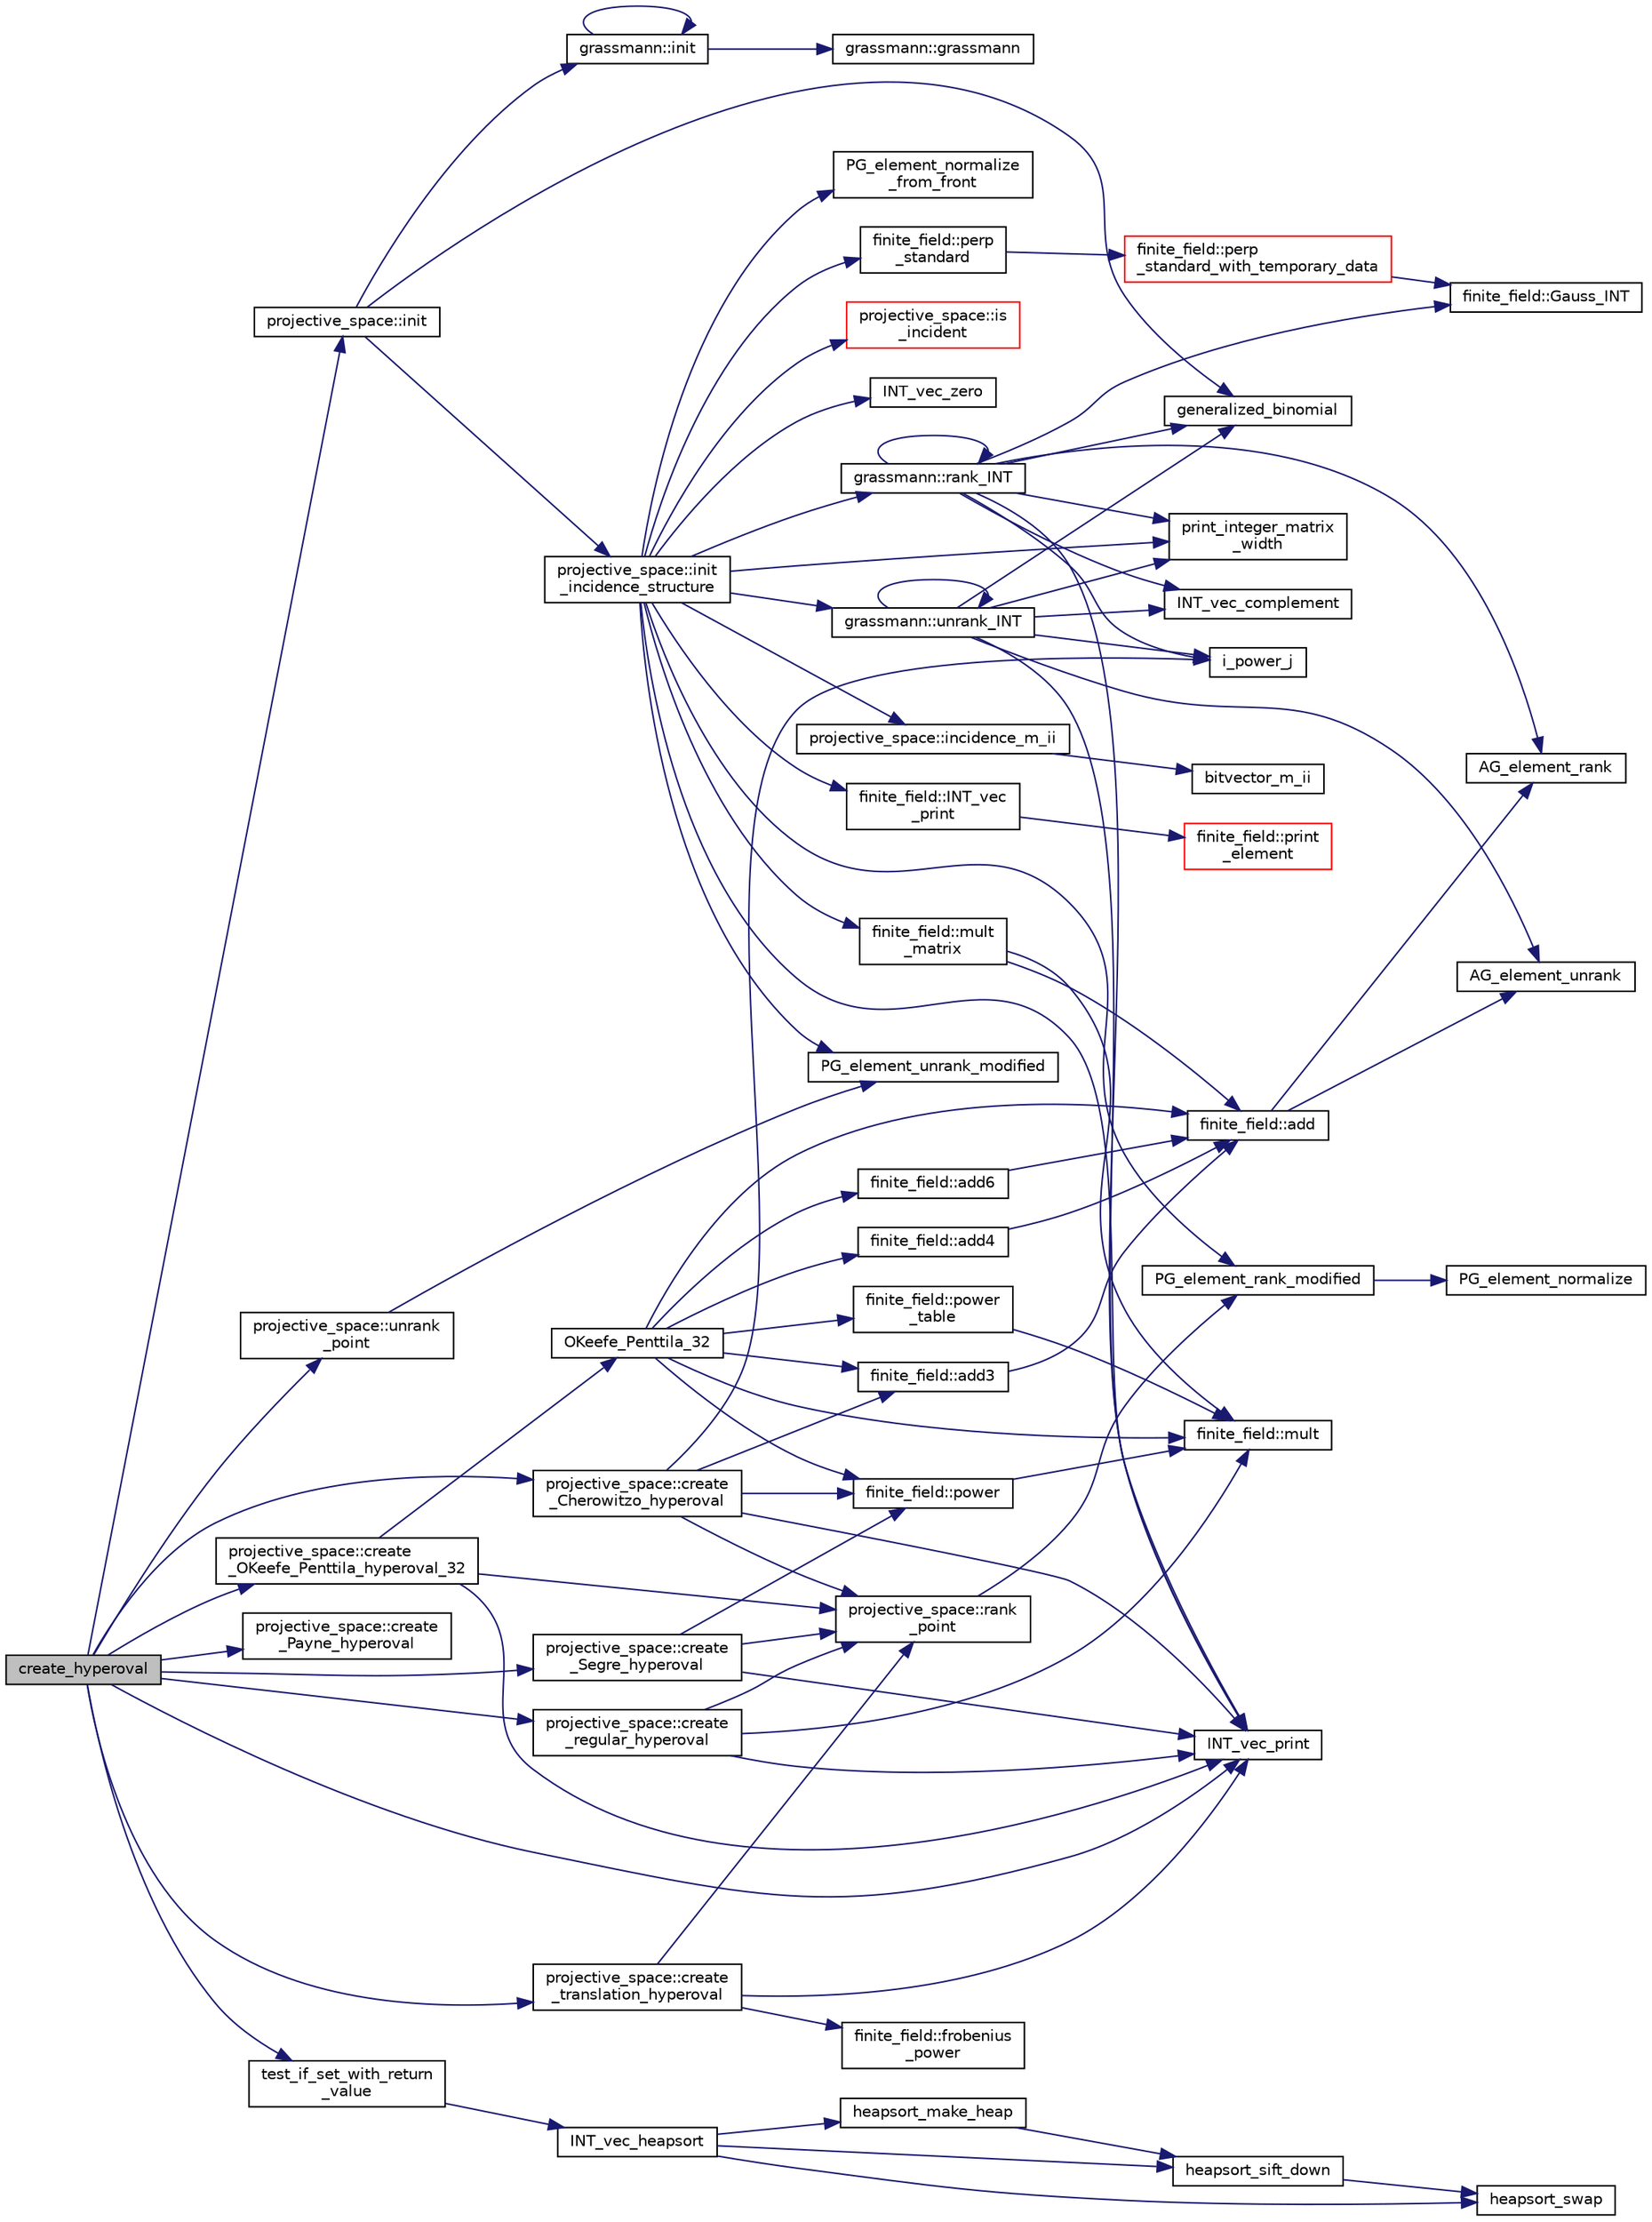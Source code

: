 digraph "create_hyperoval"
{
  edge [fontname="Helvetica",fontsize="10",labelfontname="Helvetica",labelfontsize="10"];
  node [fontname="Helvetica",fontsize="10",shape=record];
  rankdir="LR";
  Node309 [label="create_hyperoval",height=0.2,width=0.4,color="black", fillcolor="grey75", style="filled", fontcolor="black"];
  Node309 -> Node310 [color="midnightblue",fontsize="10",style="solid",fontname="Helvetica"];
  Node310 [label="projective_space::init",height=0.2,width=0.4,color="black", fillcolor="white", style="filled",URL="$d2/d17/classprojective__space.html#a8a1efa40df92744519365f82e4740dab"];
  Node310 -> Node311 [color="midnightblue",fontsize="10",style="solid",fontname="Helvetica"];
  Node311 [label="grassmann::init",height=0.2,width=0.4,color="black", fillcolor="white", style="filled",URL="$df/d02/classgrassmann.html#a2e8cf7b9f203254493d7c2607c17d498"];
  Node311 -> Node312 [color="midnightblue",fontsize="10",style="solid",fontname="Helvetica"];
  Node312 [label="grassmann::grassmann",height=0.2,width=0.4,color="black", fillcolor="white", style="filled",URL="$df/d02/classgrassmann.html#a252a85d3b74eb4fbd5771f4152a5f272"];
  Node311 -> Node311 [color="midnightblue",fontsize="10",style="solid",fontname="Helvetica"];
  Node310 -> Node313 [color="midnightblue",fontsize="10",style="solid",fontname="Helvetica"];
  Node313 [label="generalized_binomial",height=0.2,width=0.4,color="black", fillcolor="white", style="filled",URL="$d2/d7c/combinatorics_8_c.html#a24762dc22e45175d18ec1ec1d2556ae8"];
  Node310 -> Node314 [color="midnightblue",fontsize="10",style="solid",fontname="Helvetica"];
  Node314 [label="projective_space::init\l_incidence_structure",height=0.2,width=0.4,color="black", fillcolor="white", style="filled",URL="$d2/d17/classprojective__space.html#a1e59490325e045cc52674a3706780aed"];
  Node314 -> Node315 [color="midnightblue",fontsize="10",style="solid",fontname="Helvetica"];
  Node315 [label="INT_vec_zero",height=0.2,width=0.4,color="black", fillcolor="white", style="filled",URL="$df/dbf/sajeeb_8_c.html#aa8c9c7977203577026080f546fe4980f"];
  Node314 -> Node316 [color="midnightblue",fontsize="10",style="solid",fontname="Helvetica"];
  Node316 [label="PG_element_unrank_modified",height=0.2,width=0.4,color="black", fillcolor="white", style="filled",URL="$d4/d67/geometry_8h.html#a83ae9b605d496f6a90345303f6efae64"];
  Node314 -> Node317 [color="midnightblue",fontsize="10",style="solid",fontname="Helvetica"];
  Node317 [label="INT_vec_print",height=0.2,width=0.4,color="black", fillcolor="white", style="filled",URL="$df/dbf/sajeeb_8_c.html#a79a5901af0b47dd0d694109543c027fe"];
  Node314 -> Node318 [color="midnightblue",fontsize="10",style="solid",fontname="Helvetica"];
  Node318 [label="finite_field::INT_vec\l_print",height=0.2,width=0.4,color="black", fillcolor="white", style="filled",URL="$df/d5a/classfinite__field.html#a9c33a61dedc197e37b014b6f8dc07f06"];
  Node318 -> Node319 [color="midnightblue",fontsize="10",style="solid",fontname="Helvetica"];
  Node319 [label="finite_field::print\l_element",height=0.2,width=0.4,color="red", fillcolor="white", style="filled",URL="$df/d5a/classfinite__field.html#ab7d1f59c043d7696b8b47c92d0fedad5"];
  Node314 -> Node322 [color="midnightblue",fontsize="10",style="solid",fontname="Helvetica"];
  Node322 [label="PG_element_normalize\l_from_front",height=0.2,width=0.4,color="black", fillcolor="white", style="filled",URL="$d4/d67/geometry_8h.html#af675caf5f9975573455c8d93cb56bf95"];
  Node314 -> Node323 [color="midnightblue",fontsize="10",style="solid",fontname="Helvetica"];
  Node323 [label="grassmann::unrank_INT",height=0.2,width=0.4,color="black", fillcolor="white", style="filled",URL="$df/d02/classgrassmann.html#a32079405b95a6da2ba1420567d762d64"];
  Node323 -> Node313 [color="midnightblue",fontsize="10",style="solid",fontname="Helvetica"];
  Node323 -> Node324 [color="midnightblue",fontsize="10",style="solid",fontname="Helvetica"];
  Node324 [label="i_power_j",height=0.2,width=0.4,color="black", fillcolor="white", style="filled",URL="$de/dc5/algebra__and__number__theory_8h.html#a39b321523e8957d701618bb5cac542b5"];
  Node323 -> Node325 [color="midnightblue",fontsize="10",style="solid",fontname="Helvetica"];
  Node325 [label="AG_element_unrank",height=0.2,width=0.4,color="black", fillcolor="white", style="filled",URL="$d4/d67/geometry_8h.html#a4a33b86c87b2879b97cfa1327abe2885"];
  Node323 -> Node317 [color="midnightblue",fontsize="10",style="solid",fontname="Helvetica"];
  Node323 -> Node323 [color="midnightblue",fontsize="10",style="solid",fontname="Helvetica"];
  Node323 -> Node326 [color="midnightblue",fontsize="10",style="solid",fontname="Helvetica"];
  Node326 [label="INT_vec_complement",height=0.2,width=0.4,color="black", fillcolor="white", style="filled",URL="$d5/db4/io__and__os_8h.html#a2a0a724647575fcd3090c763985eb81a"];
  Node323 -> Node327 [color="midnightblue",fontsize="10",style="solid",fontname="Helvetica"];
  Node327 [label="print_integer_matrix\l_width",height=0.2,width=0.4,color="black", fillcolor="white", style="filled",URL="$d5/db4/io__and__os_8h.html#aa78f3e73fc2179251bd15adbcc31573f"];
  Node314 -> Node327 [color="midnightblue",fontsize="10",style="solid",fontname="Helvetica"];
  Node314 -> Node328 [color="midnightblue",fontsize="10",style="solid",fontname="Helvetica"];
  Node328 [label="grassmann::rank_INT",height=0.2,width=0.4,color="black", fillcolor="white", style="filled",URL="$df/d02/classgrassmann.html#a1fa95ce7ecebd48b04c7a0dc75491184"];
  Node328 -> Node327 [color="midnightblue",fontsize="10",style="solid",fontname="Helvetica"];
  Node328 -> Node329 [color="midnightblue",fontsize="10",style="solid",fontname="Helvetica"];
  Node329 [label="finite_field::Gauss_INT",height=0.2,width=0.4,color="black", fillcolor="white", style="filled",URL="$df/d5a/classfinite__field.html#adb676d2e80341b53751326e3a58beb11"];
  Node328 -> Node317 [color="midnightblue",fontsize="10",style="solid",fontname="Helvetica"];
  Node328 -> Node326 [color="midnightblue",fontsize="10",style="solid",fontname="Helvetica"];
  Node328 -> Node324 [color="midnightblue",fontsize="10",style="solid",fontname="Helvetica"];
  Node328 -> Node313 [color="midnightblue",fontsize="10",style="solid",fontname="Helvetica"];
  Node328 -> Node328 [color="midnightblue",fontsize="10",style="solid",fontname="Helvetica"];
  Node328 -> Node330 [color="midnightblue",fontsize="10",style="solid",fontname="Helvetica"];
  Node330 [label="AG_element_rank",height=0.2,width=0.4,color="black", fillcolor="white", style="filled",URL="$d4/d67/geometry_8h.html#ab2ac908d07dd8038fd996e26bdc75c17"];
  Node314 -> Node331 [color="midnightblue",fontsize="10",style="solid",fontname="Helvetica"];
  Node331 [label="finite_field::mult\l_matrix",height=0.2,width=0.4,color="black", fillcolor="white", style="filled",URL="$df/d5a/classfinite__field.html#a48517f15dfd7b21c37e0975855f1ada2"];
  Node331 -> Node332 [color="midnightblue",fontsize="10",style="solid",fontname="Helvetica"];
  Node332 [label="finite_field::add",height=0.2,width=0.4,color="black", fillcolor="white", style="filled",URL="$df/d5a/classfinite__field.html#a8f12328a27500f3c7be0c849ebbc9d14"];
  Node332 -> Node325 [color="midnightblue",fontsize="10",style="solid",fontname="Helvetica"];
  Node332 -> Node330 [color="midnightblue",fontsize="10",style="solid",fontname="Helvetica"];
  Node331 -> Node333 [color="midnightblue",fontsize="10",style="solid",fontname="Helvetica"];
  Node333 [label="finite_field::mult",height=0.2,width=0.4,color="black", fillcolor="white", style="filled",URL="$df/d5a/classfinite__field.html#a24fb5917aa6d4d656fd855b7f44a13b0"];
  Node314 -> Node334 [color="midnightblue",fontsize="10",style="solid",fontname="Helvetica"];
  Node334 [label="PG_element_rank_modified",height=0.2,width=0.4,color="black", fillcolor="white", style="filled",URL="$d4/d67/geometry_8h.html#a9cd1a8bf5b88a038e33862f6c2c3dd36"];
  Node334 -> Node335 [color="midnightblue",fontsize="10",style="solid",fontname="Helvetica"];
  Node335 [label="PG_element_normalize",height=0.2,width=0.4,color="black", fillcolor="white", style="filled",URL="$df/de4/projective_8_c.html#a5a4c3c1158bad6bab0d786c616bd0996"];
  Node314 -> Node336 [color="midnightblue",fontsize="10",style="solid",fontname="Helvetica"];
  Node336 [label="projective_space::incidence_m_ii",height=0.2,width=0.4,color="black", fillcolor="white", style="filled",URL="$d2/d17/classprojective__space.html#adafef534cb822f51289101e7d465ede2"];
  Node336 -> Node337 [color="midnightblue",fontsize="10",style="solid",fontname="Helvetica"];
  Node337 [label="bitvector_m_ii",height=0.2,width=0.4,color="black", fillcolor="white", style="filled",URL="$df/dbf/sajeeb_8_c.html#a31da55e2b26316d582cd322dc670b67b"];
  Node314 -> Node338 [color="midnightblue",fontsize="10",style="solid",fontname="Helvetica"];
  Node338 [label="finite_field::perp\l_standard",height=0.2,width=0.4,color="black", fillcolor="white", style="filled",URL="$df/d5a/classfinite__field.html#a2f5bc92908aea624a8d9179d2a9ba057"];
  Node338 -> Node339 [color="midnightblue",fontsize="10",style="solid",fontname="Helvetica"];
  Node339 [label="finite_field::perp\l_standard_with_temporary_data",height=0.2,width=0.4,color="red", fillcolor="white", style="filled",URL="$df/d5a/classfinite__field.html#aae3cca9b5f19ae969a9c5349d14f41c0"];
  Node339 -> Node329 [color="midnightblue",fontsize="10",style="solid",fontname="Helvetica"];
  Node314 -> Node343 [color="midnightblue",fontsize="10",style="solid",fontname="Helvetica"];
  Node343 [label="projective_space::is\l_incident",height=0.2,width=0.4,color="red", fillcolor="white", style="filled",URL="$d2/d17/classprojective__space.html#a225780a9f3d266bc425b3be0cf5bc0ff"];
  Node309 -> Node345 [color="midnightblue",fontsize="10",style="solid",fontname="Helvetica"];
  Node345 [label="projective_space::create\l_translation_hyperoval",height=0.2,width=0.4,color="black", fillcolor="white", style="filled",URL="$d2/d17/classprojective__space.html#a3eff9f0e686ce38a82b3bf0f2c1a1e6f"];
  Node345 -> Node346 [color="midnightblue",fontsize="10",style="solid",fontname="Helvetica"];
  Node346 [label="finite_field::frobenius\l_power",height=0.2,width=0.4,color="black", fillcolor="white", style="filled",URL="$df/d5a/classfinite__field.html#aec23e43aaefc0ed601cdfa3139496a92"];
  Node345 -> Node347 [color="midnightblue",fontsize="10",style="solid",fontname="Helvetica"];
  Node347 [label="projective_space::rank\l_point",height=0.2,width=0.4,color="black", fillcolor="white", style="filled",URL="$d2/d17/classprojective__space.html#ae99e357b4a0ada3d5dcd07e13e65326a"];
  Node347 -> Node334 [color="midnightblue",fontsize="10",style="solid",fontname="Helvetica"];
  Node345 -> Node317 [color="midnightblue",fontsize="10",style="solid",fontname="Helvetica"];
  Node309 -> Node348 [color="midnightblue",fontsize="10",style="solid",fontname="Helvetica"];
  Node348 [label="projective_space::create\l_Segre_hyperoval",height=0.2,width=0.4,color="black", fillcolor="white", style="filled",URL="$d2/d17/classprojective__space.html#a20718b70827d7208f5e4a4c6a07b426a"];
  Node348 -> Node349 [color="midnightblue",fontsize="10",style="solid",fontname="Helvetica"];
  Node349 [label="finite_field::power",height=0.2,width=0.4,color="black", fillcolor="white", style="filled",URL="$df/d5a/classfinite__field.html#a0437871b8f775f0b2d589188d9ad7e61"];
  Node349 -> Node333 [color="midnightblue",fontsize="10",style="solid",fontname="Helvetica"];
  Node348 -> Node347 [color="midnightblue",fontsize="10",style="solid",fontname="Helvetica"];
  Node348 -> Node317 [color="midnightblue",fontsize="10",style="solid",fontname="Helvetica"];
  Node309 -> Node350 [color="midnightblue",fontsize="10",style="solid",fontname="Helvetica"];
  Node350 [label="projective_space::create\l_Payne_hyperoval",height=0.2,width=0.4,color="black", fillcolor="white", style="filled",URL="$d2/d17/classprojective__space.html#a212d13099740e836268bcf470ec5aadc"];
  Node309 -> Node351 [color="midnightblue",fontsize="10",style="solid",fontname="Helvetica"];
  Node351 [label="projective_space::create\l_Cherowitzo_hyperoval",height=0.2,width=0.4,color="black", fillcolor="white", style="filled",URL="$d2/d17/classprojective__space.html#a6301b003d406b0917651ed0f27e9b17b"];
  Node351 -> Node324 [color="midnightblue",fontsize="10",style="solid",fontname="Helvetica"];
  Node351 -> Node352 [color="midnightblue",fontsize="10",style="solid",fontname="Helvetica"];
  Node352 [label="finite_field::add3",height=0.2,width=0.4,color="black", fillcolor="white", style="filled",URL="$df/d5a/classfinite__field.html#aa3c53790ee7232f154fa43ebc46fb1f7"];
  Node352 -> Node332 [color="midnightblue",fontsize="10",style="solid",fontname="Helvetica"];
  Node351 -> Node349 [color="midnightblue",fontsize="10",style="solid",fontname="Helvetica"];
  Node351 -> Node347 [color="midnightblue",fontsize="10",style="solid",fontname="Helvetica"];
  Node351 -> Node317 [color="midnightblue",fontsize="10",style="solid",fontname="Helvetica"];
  Node309 -> Node353 [color="midnightblue",fontsize="10",style="solid",fontname="Helvetica"];
  Node353 [label="projective_space::create\l_OKeefe_Penttila_hyperoval_32",height=0.2,width=0.4,color="black", fillcolor="white", style="filled",URL="$d2/d17/classprojective__space.html#a4d9a5bb0a19db29dfe77bb3f9f1b8df2"];
  Node353 -> Node354 [color="midnightblue",fontsize="10",style="solid",fontname="Helvetica"];
  Node354 [label="OKeefe_Penttila_32",height=0.2,width=0.4,color="black", fillcolor="white", style="filled",URL="$d7/d94/data_8_c.html#a30ac3b374e7cac53bd723d0826457ddf"];
  Node354 -> Node355 [color="midnightblue",fontsize="10",style="solid",fontname="Helvetica"];
  Node355 [label="finite_field::power\l_table",height=0.2,width=0.4,color="black", fillcolor="white", style="filled",URL="$df/d5a/classfinite__field.html#a0a40a20b88342c6d3aafb73050ef5256"];
  Node355 -> Node333 [color="midnightblue",fontsize="10",style="solid",fontname="Helvetica"];
  Node354 -> Node352 [color="midnightblue",fontsize="10",style="solid",fontname="Helvetica"];
  Node354 -> Node356 [color="midnightblue",fontsize="10",style="solid",fontname="Helvetica"];
  Node356 [label="finite_field::add6",height=0.2,width=0.4,color="black", fillcolor="white", style="filled",URL="$df/d5a/classfinite__field.html#a73a391d0accb9a11a8a08222d4419d74"];
  Node356 -> Node332 [color="midnightblue",fontsize="10",style="solid",fontname="Helvetica"];
  Node354 -> Node332 [color="midnightblue",fontsize="10",style="solid",fontname="Helvetica"];
  Node354 -> Node349 [color="midnightblue",fontsize="10",style="solid",fontname="Helvetica"];
  Node354 -> Node333 [color="midnightblue",fontsize="10",style="solid",fontname="Helvetica"];
  Node354 -> Node357 [color="midnightblue",fontsize="10",style="solid",fontname="Helvetica"];
  Node357 [label="finite_field::add4",height=0.2,width=0.4,color="black", fillcolor="white", style="filled",URL="$df/d5a/classfinite__field.html#ac023a9f0c3890a8d2c452aaa2d157502"];
  Node357 -> Node332 [color="midnightblue",fontsize="10",style="solid",fontname="Helvetica"];
  Node353 -> Node347 [color="midnightblue",fontsize="10",style="solid",fontname="Helvetica"];
  Node353 -> Node317 [color="midnightblue",fontsize="10",style="solid",fontname="Helvetica"];
  Node309 -> Node358 [color="midnightblue",fontsize="10",style="solid",fontname="Helvetica"];
  Node358 [label="projective_space::create\l_regular_hyperoval",height=0.2,width=0.4,color="black", fillcolor="white", style="filled",URL="$d2/d17/classprojective__space.html#a5c2f001253952e715762f4e860e6286a"];
  Node358 -> Node333 [color="midnightblue",fontsize="10",style="solid",fontname="Helvetica"];
  Node358 -> Node347 [color="midnightblue",fontsize="10",style="solid",fontname="Helvetica"];
  Node358 -> Node317 [color="midnightblue",fontsize="10",style="solid",fontname="Helvetica"];
  Node309 -> Node359 [color="midnightblue",fontsize="10",style="solid",fontname="Helvetica"];
  Node359 [label="projective_space::unrank\l_point",height=0.2,width=0.4,color="black", fillcolor="white", style="filled",URL="$d2/d17/classprojective__space.html#a3cb7917af4c5f1590b660d4bf907e0fa"];
  Node359 -> Node316 [color="midnightblue",fontsize="10",style="solid",fontname="Helvetica"];
  Node309 -> Node317 [color="midnightblue",fontsize="10",style="solid",fontname="Helvetica"];
  Node309 -> Node360 [color="midnightblue",fontsize="10",style="solid",fontname="Helvetica"];
  Node360 [label="test_if_set_with_return\l_value",height=0.2,width=0.4,color="black", fillcolor="white", style="filled",URL="$d5/de2/foundations_2data__structures_2data__structures_8h.html#ac8840ecabde4103e50ef1a7a8245d913"];
  Node360 -> Node361 [color="midnightblue",fontsize="10",style="solid",fontname="Helvetica"];
  Node361 [label="INT_vec_heapsort",height=0.2,width=0.4,color="black", fillcolor="white", style="filled",URL="$d4/dd7/sorting_8_c.html#a3590ad9987f801fbfc94634300182f39"];
  Node361 -> Node362 [color="midnightblue",fontsize="10",style="solid",fontname="Helvetica"];
  Node362 [label="heapsort_make_heap",height=0.2,width=0.4,color="black", fillcolor="white", style="filled",URL="$d4/dd7/sorting_8_c.html#a42f24453d7d77eeb1338ebd1a13cfdbb"];
  Node362 -> Node363 [color="midnightblue",fontsize="10",style="solid",fontname="Helvetica"];
  Node363 [label="heapsort_sift_down",height=0.2,width=0.4,color="black", fillcolor="white", style="filled",URL="$d4/dd7/sorting_8_c.html#a65cbb1a6a3f01f511673705437ddc18b"];
  Node363 -> Node364 [color="midnightblue",fontsize="10",style="solid",fontname="Helvetica"];
  Node364 [label="heapsort_swap",height=0.2,width=0.4,color="black", fillcolor="white", style="filled",URL="$d4/dd7/sorting_8_c.html#a8f048362e6065297b19b6975bcbbfcc6"];
  Node361 -> Node364 [color="midnightblue",fontsize="10",style="solid",fontname="Helvetica"];
  Node361 -> Node363 [color="midnightblue",fontsize="10",style="solid",fontname="Helvetica"];
}
